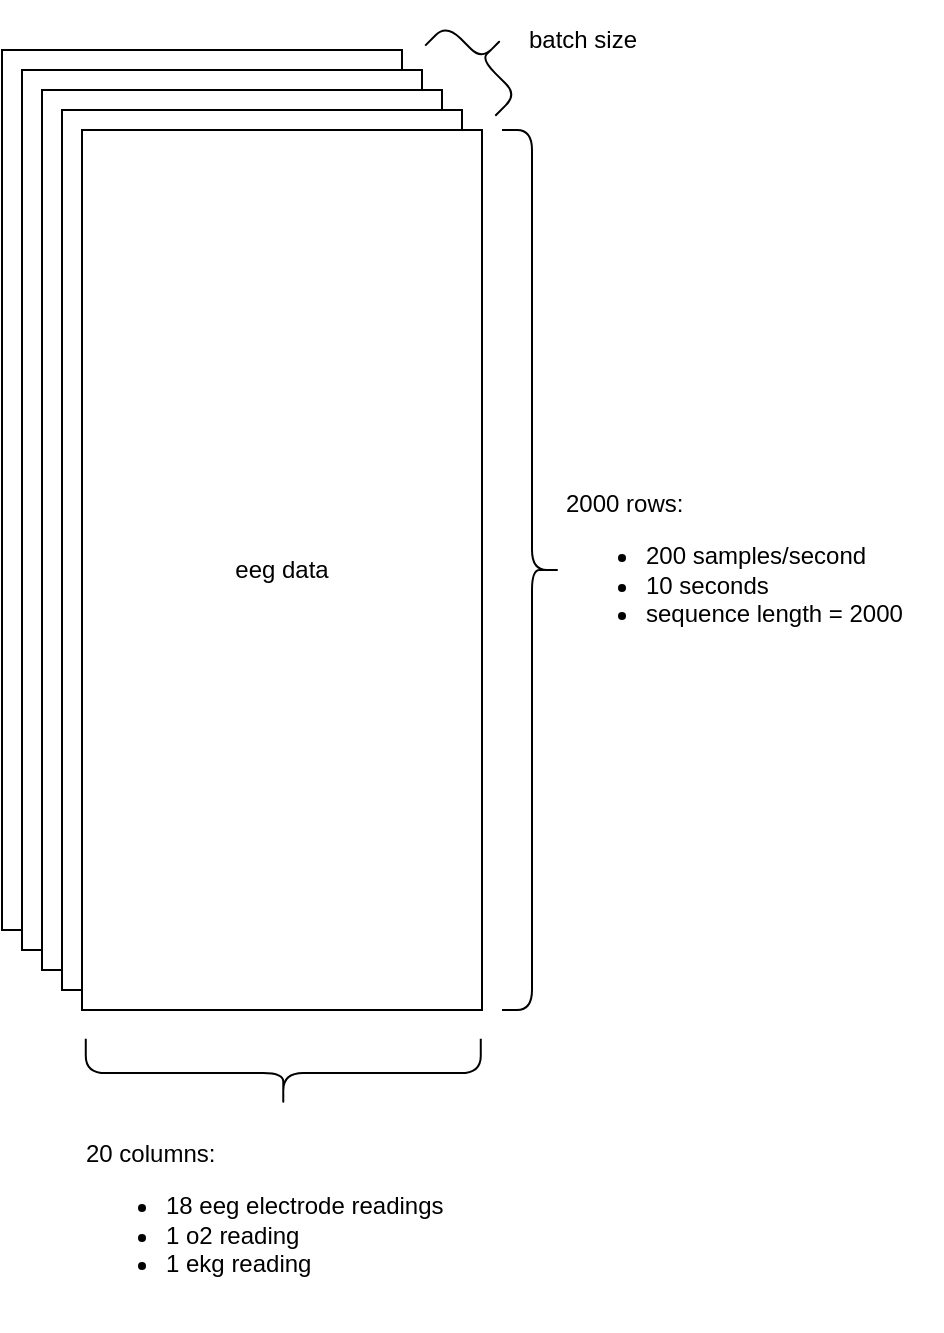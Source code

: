 <mxfile>
    <diagram id="N3PUmzgvgMg_7swP09s3" name="Page-1">
        <mxGraphModel dx="674" dy="602" grid="1" gridSize="10" guides="1" tooltips="1" connect="1" arrows="1" fold="1" page="1" pageScale="1" pageWidth="850" pageHeight="1100" math="0" shadow="0">
            <root>
                <mxCell id="0"/>
                <mxCell id="1" parent="0"/>
                <mxCell id="10" value="eeg data" style="whiteSpace=wrap;html=1;" vertex="1" parent="1">
                    <mxGeometry x="40" y="40" width="200" height="440" as="geometry"/>
                </mxCell>
                <mxCell id="9" value="eeg data" style="whiteSpace=wrap;html=1;" vertex="1" parent="1">
                    <mxGeometry x="50" y="50" width="200" height="440" as="geometry"/>
                </mxCell>
                <mxCell id="8" value="eeg data" style="whiteSpace=wrap;html=1;" vertex="1" parent="1">
                    <mxGeometry x="60" y="60" width="200" height="440" as="geometry"/>
                </mxCell>
                <mxCell id="7" value="eeg data" style="whiteSpace=wrap;html=1;" vertex="1" parent="1">
                    <mxGeometry x="70" y="70" width="200" height="440" as="geometry"/>
                </mxCell>
                <mxCell id="2" value="eeg data" style="whiteSpace=wrap;html=1;" vertex="1" parent="1">
                    <mxGeometry x="80" y="80" width="200" height="440" as="geometry"/>
                </mxCell>
                <mxCell id="3" value="" style="shape=curlyBracket;whiteSpace=wrap;html=1;rounded=1;flipH=1;labelPosition=right;verticalLabelPosition=middle;align=left;verticalAlign=middle;" vertex="1" parent="1">
                    <mxGeometry x="290" y="80" width="30" height="440" as="geometry"/>
                </mxCell>
                <mxCell id="4" value="" style="shape=curlyBracket;whiteSpace=wrap;html=1;rounded=1;flipH=1;labelPosition=right;verticalLabelPosition=middle;align=left;verticalAlign=middle;rotation=90;" vertex="1" parent="1">
                    <mxGeometry x="163.45" y="452.81" width="34.37" height="197.5" as="geometry"/>
                </mxCell>
                <mxCell id="5" value="&lt;span style=&quot;background-color: transparent;&quot;&gt;20 columns:&lt;/span&gt;&lt;br&gt;&lt;ul&gt;&lt;li&gt;18 eeg electrode readings&lt;/li&gt;&lt;li&gt;1 o2 reading&lt;/li&gt;&lt;li&gt;1 ekg reading&lt;/li&gt;&lt;/ul&gt;" style="text;html=1;align=left;verticalAlign=middle;resizable=0;points=[];autosize=1;strokeColor=none;fillColor=none;" vertex="1" parent="1">
                    <mxGeometry x="80" y="570" width="200" height="110" as="geometry"/>
                </mxCell>
                <mxCell id="6" value="&lt;font&gt;&lt;span style=&quot;background-color: transparent;&quot;&gt;2000 rows:&lt;/span&gt;&lt;br&gt;&lt;/font&gt;&lt;ul&gt;&lt;li&gt;&lt;font&gt;200 samples/second&lt;/font&gt;&lt;/li&gt;&lt;li&gt;&lt;font&gt;10 seconds&lt;/font&gt;&lt;/li&gt;&lt;li&gt;&lt;font&gt;sequence length = 2000&lt;/font&gt;&lt;/li&gt;&lt;/ul&gt;" style="text;html=1;align=left;verticalAlign=middle;resizable=0;points=[];autosize=1;strokeColor=none;fillColor=none;" vertex="1" parent="1">
                    <mxGeometry x="320" y="245" width="190" height="110" as="geometry"/>
                </mxCell>
                <mxCell id="11" value="" style="shape=curlyBracket;whiteSpace=wrap;html=1;rounded=1;flipH=1;labelPosition=right;verticalLabelPosition=middle;align=left;verticalAlign=middle;rotation=-45;" vertex="1" parent="1">
                    <mxGeometry x="264.73" y="19.96" width="30" height="49.55" as="geometry"/>
                </mxCell>
                <mxCell id="12" value="batch size" style="text;html=1;align=center;verticalAlign=middle;resizable=0;points=[];autosize=1;strokeColor=none;fillColor=none;" vertex="1" parent="1">
                    <mxGeometry x="290" y="19.96" width="80" height="30" as="geometry"/>
                </mxCell>
            </root>
        </mxGraphModel>
    </diagram>
</mxfile>